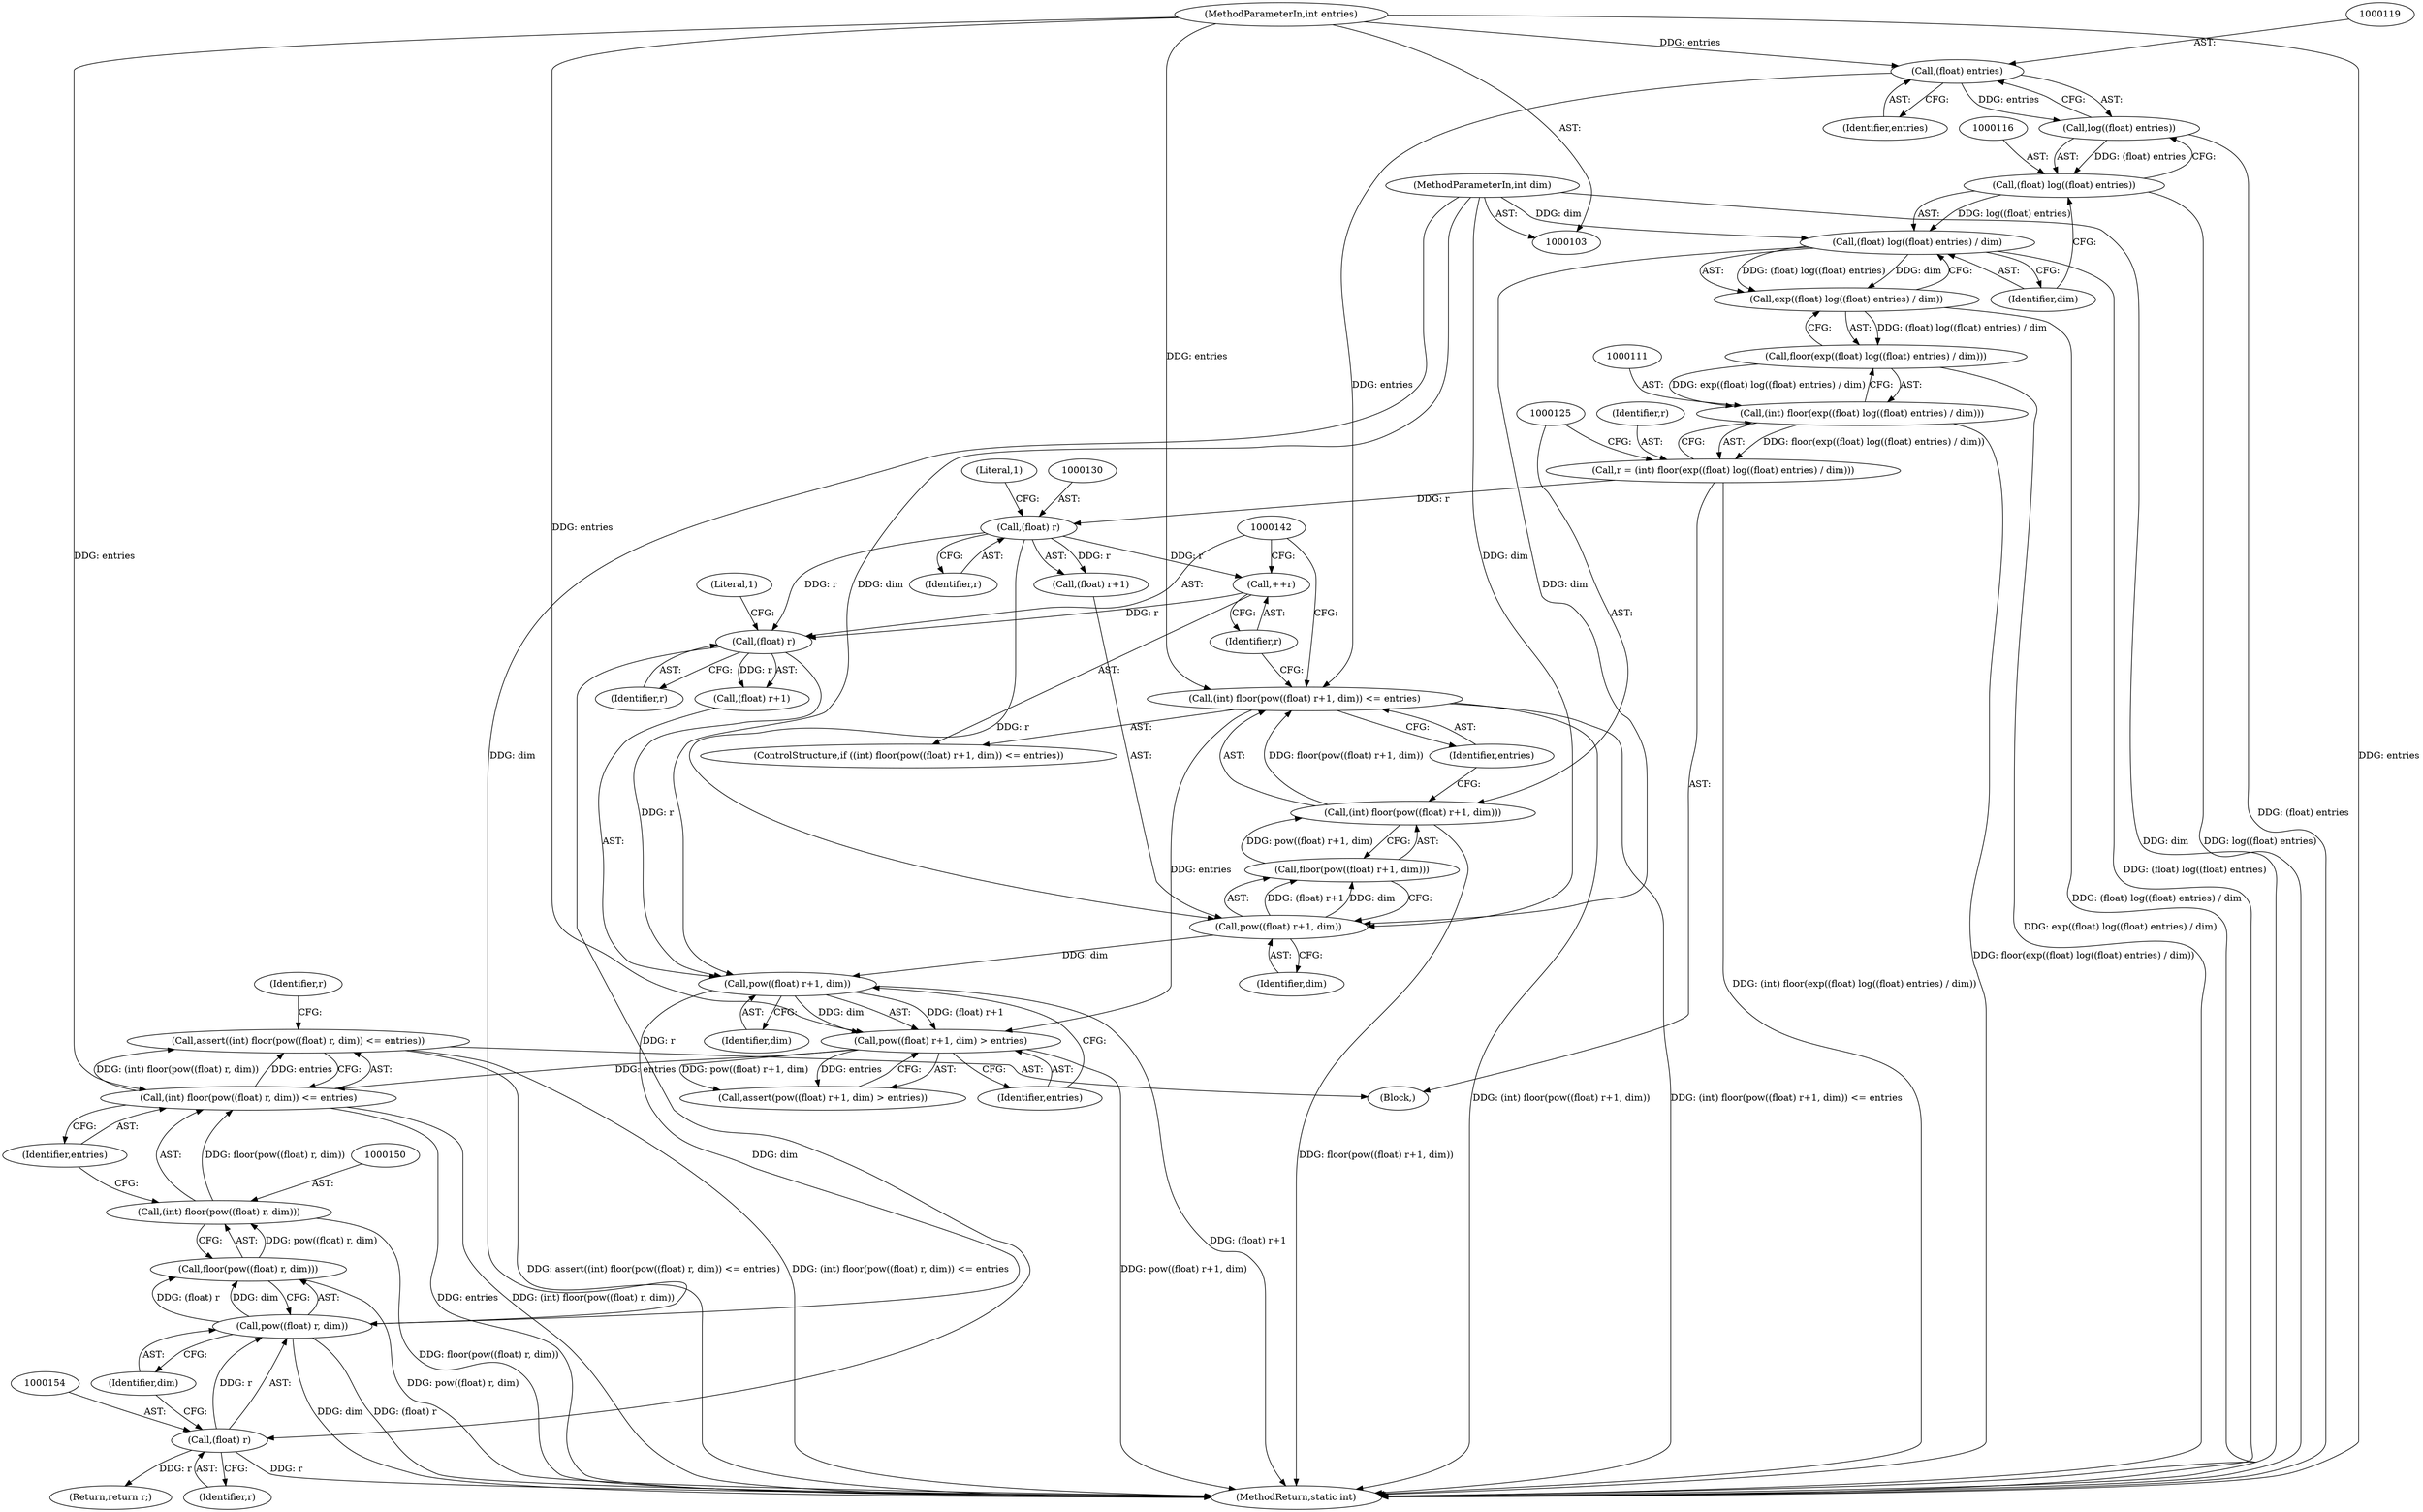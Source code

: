 digraph "1_stb_98fdfc6df88b1e34a736d5e126e6c8139c8de1a6_1@API" {
"1000147" [label="(Call,assert((int) floor(pow((float) r, dim)) <= entries))"];
"1000148" [label="(Call,(int) floor(pow((float) r, dim)) <= entries)"];
"1000149" [label="(Call,(int) floor(pow((float) r, dim)))"];
"1000151" [label="(Call,floor(pow((float) r, dim)))"];
"1000152" [label="(Call,pow((float) r, dim))"];
"1000153" [label="(Call,(float) r)"];
"1000141" [label="(Call,(float) r)"];
"1000135" [label="(Call,++r)"];
"1000129" [label="(Call,(float) r)"];
"1000108" [label="(Call,r = (int) floor(exp((float) log((float) entries) / dim)))"];
"1000110" [label="(Call,(int) floor(exp((float) log((float) entries) / dim)))"];
"1000112" [label="(Call,floor(exp((float) log((float) entries) / dim)))"];
"1000113" [label="(Call,exp((float) log((float) entries) / dim))"];
"1000114" [label="(Call,(float) log((float) entries) / dim)"];
"1000115" [label="(Call,(float) log((float) entries))"];
"1000117" [label="(Call,log((float) entries))"];
"1000118" [label="(Call,(float) entries)"];
"1000104" [label="(MethodParameterIn,int entries)"];
"1000105" [label="(MethodParameterIn,int dim)"];
"1000139" [label="(Call,pow((float) r+1, dim))"];
"1000127" [label="(Call,pow((float) r+1, dim))"];
"1000138" [label="(Call,pow((float) r+1, dim) > entries)"];
"1000123" [label="(Call,(int) floor(pow((float) r+1, dim)) <= entries)"];
"1000124" [label="(Call,(int) floor(pow((float) r+1, dim)))"];
"1000126" [label="(Call,floor(pow((float) r+1, dim)))"];
"1000153" [label="(Call,(float) r)"];
"1000117" [label="(Call,log((float) entries))"];
"1000118" [label="(Call,(float) entries)"];
"1000143" [label="(Identifier,r)"];
"1000148" [label="(Call,(int) floor(pow((float) r, dim)) <= entries)"];
"1000146" [label="(Identifier,entries)"];
"1000140" [label="(Call,(float) r+1)"];
"1000129" [label="(Call,(float) r)"];
"1000159" [label="(Identifier,r)"];
"1000152" [label="(Call,pow((float) r, dim))"];
"1000139" [label="(Call,pow((float) r+1, dim))"];
"1000124" [label="(Call,(int) floor(pow((float) r+1, dim)))"];
"1000114" [label="(Call,(float) log((float) entries) / dim)"];
"1000104" [label="(MethodParameterIn,int entries)"];
"1000145" [label="(Identifier,dim)"];
"1000151" [label="(Call,floor(pow((float) r, dim)))"];
"1000149" [label="(Call,(int) floor(pow((float) r, dim)))"];
"1000131" [label="(Identifier,r)"];
"1000128" [label="(Call,(float) r+1)"];
"1000156" [label="(Identifier,dim)"];
"1000135" [label="(Call,++r)"];
"1000136" [label="(Identifier,r)"];
"1000123" [label="(Call,(int) floor(pow((float) r+1, dim)) <= entries)"];
"1000137" [label="(Call,assert(pow((float) r+1, dim) > entries))"];
"1000160" [label="(MethodReturn,static int)"];
"1000127" [label="(Call,pow((float) r+1, dim))"];
"1000112" [label="(Call,floor(exp((float) log((float) entries) / dim)))"];
"1000155" [label="(Identifier,r)"];
"1000134" [label="(Identifier,entries)"];
"1000105" [label="(MethodParameterIn,int dim)"];
"1000106" [label="(Block,)"];
"1000121" [label="(Identifier,dim)"];
"1000158" [label="(Return,return r;)"];
"1000132" [label="(Literal,1)"];
"1000120" [label="(Identifier,entries)"];
"1000141" [label="(Call,(float) r)"];
"1000133" [label="(Identifier,dim)"];
"1000122" [label="(ControlStructure,if ((int) floor(pow((float) r+1, dim)) <= entries))"];
"1000109" [label="(Identifier,r)"];
"1000138" [label="(Call,pow((float) r+1, dim) > entries)"];
"1000147" [label="(Call,assert((int) floor(pow((float) r, dim)) <= entries))"];
"1000108" [label="(Call,r = (int) floor(exp((float) log((float) entries) / dim)))"];
"1000110" [label="(Call,(int) floor(exp((float) log((float) entries) / dim)))"];
"1000115" [label="(Call,(float) log((float) entries))"];
"1000144" [label="(Literal,1)"];
"1000113" [label="(Call,exp((float) log((float) entries) / dim))"];
"1000126" [label="(Call,floor(pow((float) r+1, dim)))"];
"1000157" [label="(Identifier,entries)"];
"1000147" -> "1000106"  [label="AST: "];
"1000147" -> "1000148"  [label="CFG: "];
"1000148" -> "1000147"  [label="AST: "];
"1000159" -> "1000147"  [label="CFG: "];
"1000147" -> "1000160"  [label="DDG: assert((int) floor(pow((float) r, dim)) <= entries)"];
"1000147" -> "1000160"  [label="DDG: (int) floor(pow((float) r, dim)) <= entries"];
"1000148" -> "1000147"  [label="DDG: (int) floor(pow((float) r, dim))"];
"1000148" -> "1000147"  [label="DDG: entries"];
"1000148" -> "1000157"  [label="CFG: "];
"1000149" -> "1000148"  [label="AST: "];
"1000157" -> "1000148"  [label="AST: "];
"1000148" -> "1000160"  [label="DDG: entries"];
"1000148" -> "1000160"  [label="DDG: (int) floor(pow((float) r, dim))"];
"1000149" -> "1000148"  [label="DDG: floor(pow((float) r, dim))"];
"1000138" -> "1000148"  [label="DDG: entries"];
"1000104" -> "1000148"  [label="DDG: entries"];
"1000149" -> "1000151"  [label="CFG: "];
"1000150" -> "1000149"  [label="AST: "];
"1000151" -> "1000149"  [label="AST: "];
"1000157" -> "1000149"  [label="CFG: "];
"1000149" -> "1000160"  [label="DDG: floor(pow((float) r, dim))"];
"1000151" -> "1000149"  [label="DDG: pow((float) r, dim)"];
"1000151" -> "1000152"  [label="CFG: "];
"1000152" -> "1000151"  [label="AST: "];
"1000151" -> "1000160"  [label="DDG: pow((float) r, dim)"];
"1000152" -> "1000151"  [label="DDG: (float) r"];
"1000152" -> "1000151"  [label="DDG: dim"];
"1000152" -> "1000156"  [label="CFG: "];
"1000153" -> "1000152"  [label="AST: "];
"1000156" -> "1000152"  [label="AST: "];
"1000152" -> "1000160"  [label="DDG: (float) r"];
"1000152" -> "1000160"  [label="DDG: dim"];
"1000153" -> "1000152"  [label="DDG: r"];
"1000139" -> "1000152"  [label="DDG: dim"];
"1000105" -> "1000152"  [label="DDG: dim"];
"1000153" -> "1000155"  [label="CFG: "];
"1000154" -> "1000153"  [label="AST: "];
"1000155" -> "1000153"  [label="AST: "];
"1000156" -> "1000153"  [label="CFG: "];
"1000153" -> "1000160"  [label="DDG: r"];
"1000141" -> "1000153"  [label="DDG: r"];
"1000153" -> "1000158"  [label="DDG: r"];
"1000141" -> "1000140"  [label="AST: "];
"1000141" -> "1000143"  [label="CFG: "];
"1000142" -> "1000141"  [label="AST: "];
"1000143" -> "1000141"  [label="AST: "];
"1000144" -> "1000141"  [label="CFG: "];
"1000141" -> "1000139"  [label="DDG: r"];
"1000141" -> "1000140"  [label="DDG: r"];
"1000135" -> "1000141"  [label="DDG: r"];
"1000129" -> "1000141"  [label="DDG: r"];
"1000135" -> "1000122"  [label="AST: "];
"1000135" -> "1000136"  [label="CFG: "];
"1000136" -> "1000135"  [label="AST: "];
"1000142" -> "1000135"  [label="CFG: "];
"1000129" -> "1000135"  [label="DDG: r"];
"1000129" -> "1000128"  [label="AST: "];
"1000129" -> "1000131"  [label="CFG: "];
"1000130" -> "1000129"  [label="AST: "];
"1000131" -> "1000129"  [label="AST: "];
"1000132" -> "1000129"  [label="CFG: "];
"1000129" -> "1000127"  [label="DDG: r"];
"1000129" -> "1000128"  [label="DDG: r"];
"1000108" -> "1000129"  [label="DDG: r"];
"1000108" -> "1000106"  [label="AST: "];
"1000108" -> "1000110"  [label="CFG: "];
"1000109" -> "1000108"  [label="AST: "];
"1000110" -> "1000108"  [label="AST: "];
"1000125" -> "1000108"  [label="CFG: "];
"1000108" -> "1000160"  [label="DDG: (int) floor(exp((float) log((float) entries) / dim))"];
"1000110" -> "1000108"  [label="DDG: floor(exp((float) log((float) entries) / dim))"];
"1000110" -> "1000112"  [label="CFG: "];
"1000111" -> "1000110"  [label="AST: "];
"1000112" -> "1000110"  [label="AST: "];
"1000110" -> "1000160"  [label="DDG: floor(exp((float) log((float) entries) / dim))"];
"1000112" -> "1000110"  [label="DDG: exp((float) log((float) entries) / dim)"];
"1000112" -> "1000113"  [label="CFG: "];
"1000113" -> "1000112"  [label="AST: "];
"1000112" -> "1000160"  [label="DDG: exp((float) log((float) entries) / dim)"];
"1000113" -> "1000112"  [label="DDG: (float) log((float) entries) / dim"];
"1000113" -> "1000114"  [label="CFG: "];
"1000114" -> "1000113"  [label="AST: "];
"1000113" -> "1000160"  [label="DDG: (float) log((float) entries) / dim"];
"1000114" -> "1000113"  [label="DDG: (float) log((float) entries)"];
"1000114" -> "1000113"  [label="DDG: dim"];
"1000114" -> "1000121"  [label="CFG: "];
"1000115" -> "1000114"  [label="AST: "];
"1000121" -> "1000114"  [label="AST: "];
"1000114" -> "1000160"  [label="DDG: (float) log((float) entries)"];
"1000115" -> "1000114"  [label="DDG: log((float) entries)"];
"1000105" -> "1000114"  [label="DDG: dim"];
"1000114" -> "1000127"  [label="DDG: dim"];
"1000115" -> "1000117"  [label="CFG: "];
"1000116" -> "1000115"  [label="AST: "];
"1000117" -> "1000115"  [label="AST: "];
"1000121" -> "1000115"  [label="CFG: "];
"1000115" -> "1000160"  [label="DDG: log((float) entries)"];
"1000117" -> "1000115"  [label="DDG: (float) entries"];
"1000117" -> "1000118"  [label="CFG: "];
"1000118" -> "1000117"  [label="AST: "];
"1000117" -> "1000160"  [label="DDG: (float) entries"];
"1000118" -> "1000117"  [label="DDG: entries"];
"1000118" -> "1000120"  [label="CFG: "];
"1000119" -> "1000118"  [label="AST: "];
"1000120" -> "1000118"  [label="AST: "];
"1000104" -> "1000118"  [label="DDG: entries"];
"1000118" -> "1000123"  [label="DDG: entries"];
"1000104" -> "1000103"  [label="AST: "];
"1000104" -> "1000160"  [label="DDG: entries"];
"1000104" -> "1000123"  [label="DDG: entries"];
"1000104" -> "1000138"  [label="DDG: entries"];
"1000105" -> "1000103"  [label="AST: "];
"1000105" -> "1000160"  [label="DDG: dim"];
"1000105" -> "1000127"  [label="DDG: dim"];
"1000105" -> "1000139"  [label="DDG: dim"];
"1000139" -> "1000138"  [label="AST: "];
"1000139" -> "1000145"  [label="CFG: "];
"1000140" -> "1000139"  [label="AST: "];
"1000145" -> "1000139"  [label="AST: "];
"1000146" -> "1000139"  [label="CFG: "];
"1000139" -> "1000160"  [label="DDG: (float) r+1"];
"1000139" -> "1000138"  [label="DDG: (float) r+1"];
"1000139" -> "1000138"  [label="DDG: dim"];
"1000127" -> "1000139"  [label="DDG: dim"];
"1000127" -> "1000126"  [label="AST: "];
"1000127" -> "1000133"  [label="CFG: "];
"1000128" -> "1000127"  [label="AST: "];
"1000133" -> "1000127"  [label="AST: "];
"1000126" -> "1000127"  [label="CFG: "];
"1000127" -> "1000126"  [label="DDG: (float) r+1"];
"1000127" -> "1000126"  [label="DDG: dim"];
"1000138" -> "1000137"  [label="AST: "];
"1000138" -> "1000146"  [label="CFG: "];
"1000146" -> "1000138"  [label="AST: "];
"1000137" -> "1000138"  [label="CFG: "];
"1000138" -> "1000160"  [label="DDG: pow((float) r+1, dim)"];
"1000138" -> "1000137"  [label="DDG: pow((float) r+1, dim)"];
"1000138" -> "1000137"  [label="DDG: entries"];
"1000123" -> "1000138"  [label="DDG: entries"];
"1000123" -> "1000122"  [label="AST: "];
"1000123" -> "1000134"  [label="CFG: "];
"1000124" -> "1000123"  [label="AST: "];
"1000134" -> "1000123"  [label="AST: "];
"1000136" -> "1000123"  [label="CFG: "];
"1000142" -> "1000123"  [label="CFG: "];
"1000123" -> "1000160"  [label="DDG: (int) floor(pow((float) r+1, dim))"];
"1000123" -> "1000160"  [label="DDG: (int) floor(pow((float) r+1, dim)) <= entries"];
"1000124" -> "1000123"  [label="DDG: floor(pow((float) r+1, dim))"];
"1000124" -> "1000126"  [label="CFG: "];
"1000125" -> "1000124"  [label="AST: "];
"1000126" -> "1000124"  [label="AST: "];
"1000134" -> "1000124"  [label="CFG: "];
"1000124" -> "1000160"  [label="DDG: floor(pow((float) r+1, dim))"];
"1000126" -> "1000124"  [label="DDG: pow((float) r+1, dim)"];
}
